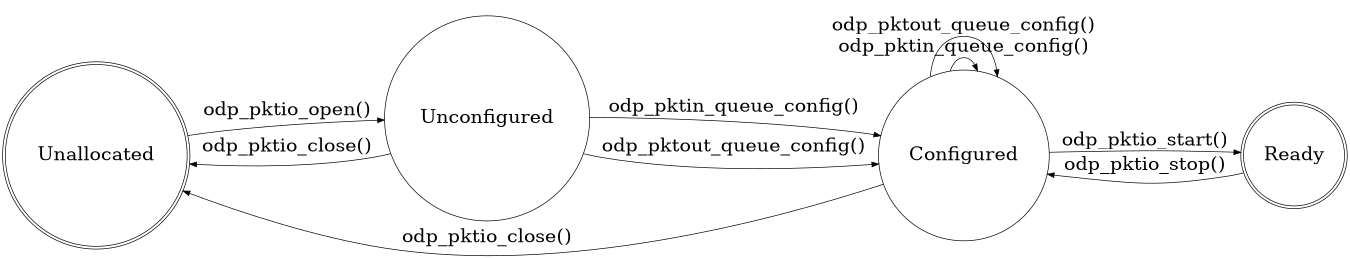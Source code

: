 digraph pktio_state_machine {
	rankdir=LR;
	size="9,12";
	node [fontsize=28];
	edge [fontsize=28];
	node [shape=doublecircle]; Unallocated Ready;
	node [shape=circle];
	Unallocated -> Unconfigured [label="odp_pktio_open()"];
	Unconfigured -> Unallocated [label="odp_pktio_close()"];
	Unconfigured -> Configured [label="odp_pktin_queue_config()"];
	Unconfigured -> Configured [label="odp_pktout_queue_config()"];
	Configured -> Configured [label="odp_pktin_queue_config()"];
	Configured -> Configured [label="odp_pktout_queue_config()"];
	Configured -> Ready [label="odp_pktio_start()"];
	Ready -> Configured [label="odp_pktio_stop()"];
	Configured -> Unallocated [label="odp_pktio_close()"];
}